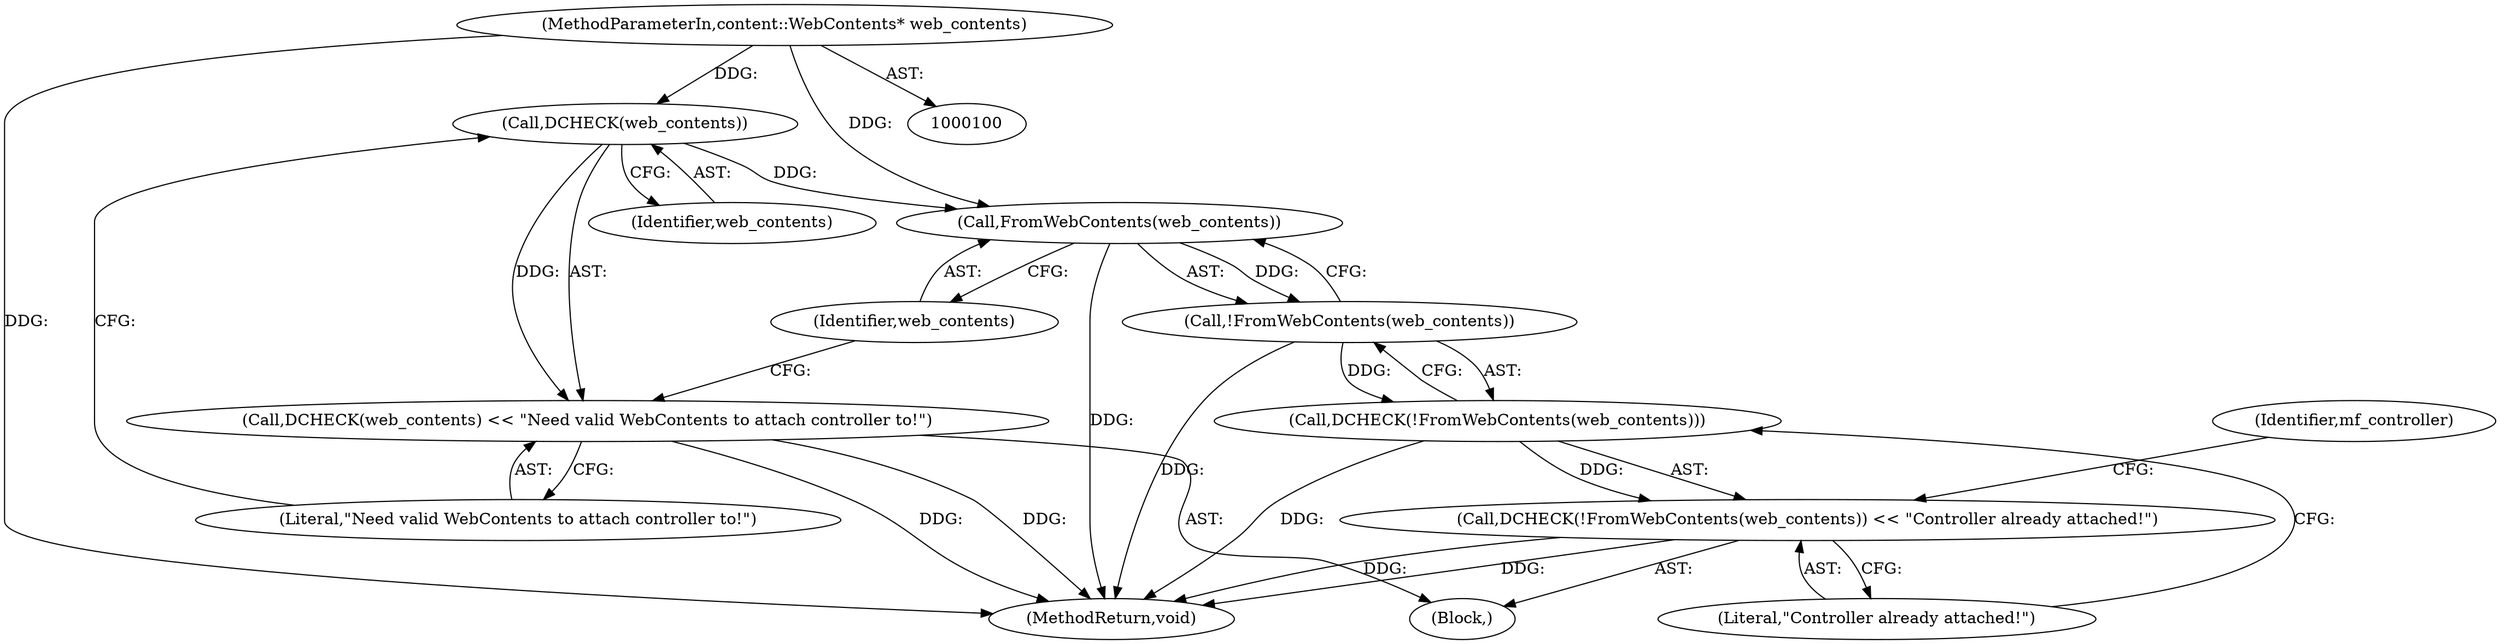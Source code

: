 digraph "0_Chrome_961d0cda4cfc3bcf04aa48ccc32772d63af12d9b_5@pointer" {
"1000107" [label="(Call,DCHECK(web_contents))"];
"1000101" [label="(MethodParameterIn,content::WebContents* web_contents)"];
"1000106" [label="(Call,DCHECK(web_contents) << \"Need valid WebContents to attach controller to!\")"];
"1000113" [label="(Call,FromWebContents(web_contents))"];
"1000112" [label="(Call,!FromWebContents(web_contents))"];
"1000111" [label="(Call,DCHECK(!FromWebContents(web_contents)))"];
"1000110" [label="(Call,DCHECK(!FromWebContents(web_contents)) << \"Controller already attached!\")"];
"1000108" [label="(Identifier,web_contents)"];
"1000111" [label="(Call,DCHECK(!FromWebContents(web_contents)))"];
"1000110" [label="(Call,DCHECK(!FromWebContents(web_contents)) << \"Controller already attached!\")"];
"1000113" [label="(Call,FromWebContents(web_contents))"];
"1000123" [label="(MethodReturn,void)"];
"1000114" [label="(Identifier,web_contents)"];
"1000117" [label="(Identifier,mf_controller)"];
"1000115" [label="(Literal,\"Controller already attached!\")"];
"1000106" [label="(Call,DCHECK(web_contents) << \"Need valid WebContents to attach controller to!\")"];
"1000107" [label="(Call,DCHECK(web_contents))"];
"1000101" [label="(MethodParameterIn,content::WebContents* web_contents)"];
"1000109" [label="(Literal,\"Need valid WebContents to attach controller to!\")"];
"1000105" [label="(Block,)"];
"1000112" [label="(Call,!FromWebContents(web_contents))"];
"1000107" -> "1000106"  [label="AST: "];
"1000107" -> "1000108"  [label="CFG: "];
"1000108" -> "1000107"  [label="AST: "];
"1000109" -> "1000107"  [label="CFG: "];
"1000107" -> "1000106"  [label="DDG: "];
"1000101" -> "1000107"  [label="DDG: "];
"1000107" -> "1000113"  [label="DDG: "];
"1000101" -> "1000100"  [label="AST: "];
"1000101" -> "1000123"  [label="DDG: "];
"1000101" -> "1000113"  [label="DDG: "];
"1000106" -> "1000105"  [label="AST: "];
"1000106" -> "1000109"  [label="CFG: "];
"1000109" -> "1000106"  [label="AST: "];
"1000114" -> "1000106"  [label="CFG: "];
"1000106" -> "1000123"  [label="DDG: "];
"1000106" -> "1000123"  [label="DDG: "];
"1000113" -> "1000112"  [label="AST: "];
"1000113" -> "1000114"  [label="CFG: "];
"1000114" -> "1000113"  [label="AST: "];
"1000112" -> "1000113"  [label="CFG: "];
"1000113" -> "1000123"  [label="DDG: "];
"1000113" -> "1000112"  [label="DDG: "];
"1000112" -> "1000111"  [label="AST: "];
"1000111" -> "1000112"  [label="CFG: "];
"1000112" -> "1000123"  [label="DDG: "];
"1000112" -> "1000111"  [label="DDG: "];
"1000111" -> "1000110"  [label="AST: "];
"1000115" -> "1000111"  [label="CFG: "];
"1000111" -> "1000123"  [label="DDG: "];
"1000111" -> "1000110"  [label="DDG: "];
"1000110" -> "1000105"  [label="AST: "];
"1000110" -> "1000115"  [label="CFG: "];
"1000115" -> "1000110"  [label="AST: "];
"1000117" -> "1000110"  [label="CFG: "];
"1000110" -> "1000123"  [label="DDG: "];
"1000110" -> "1000123"  [label="DDG: "];
}
